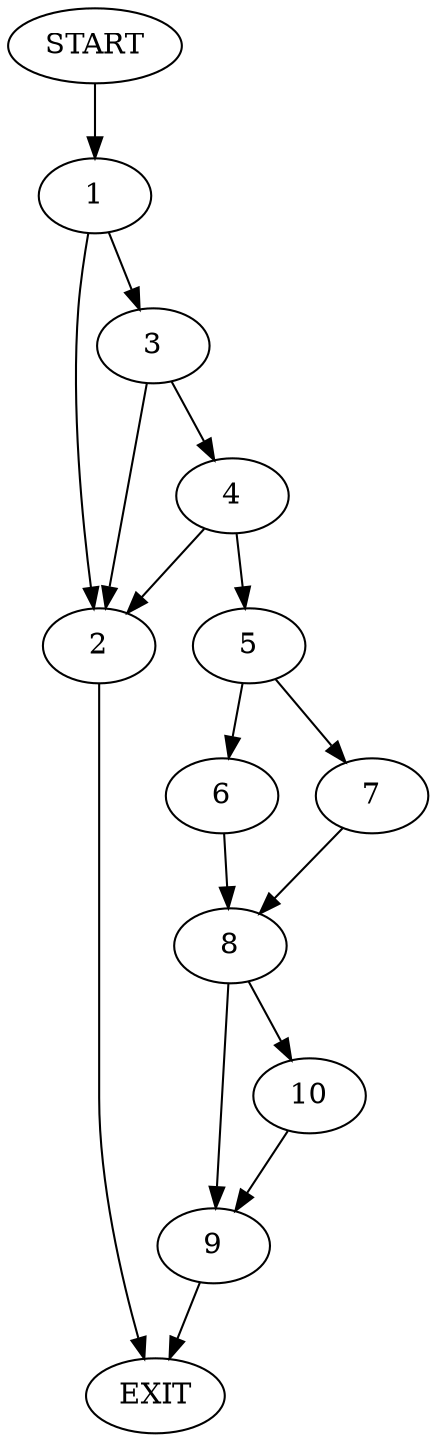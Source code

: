 digraph {
0 [label="START"]
11 [label="EXIT"]
0 -> 1
1 -> 2
1 -> 3
3 -> 2
3 -> 4
2 -> 11
4 -> 2
4 -> 5
5 -> 6
5 -> 7
6 -> 8
7 -> 8
8 -> 9
8 -> 10
10 -> 9
9 -> 11
}
